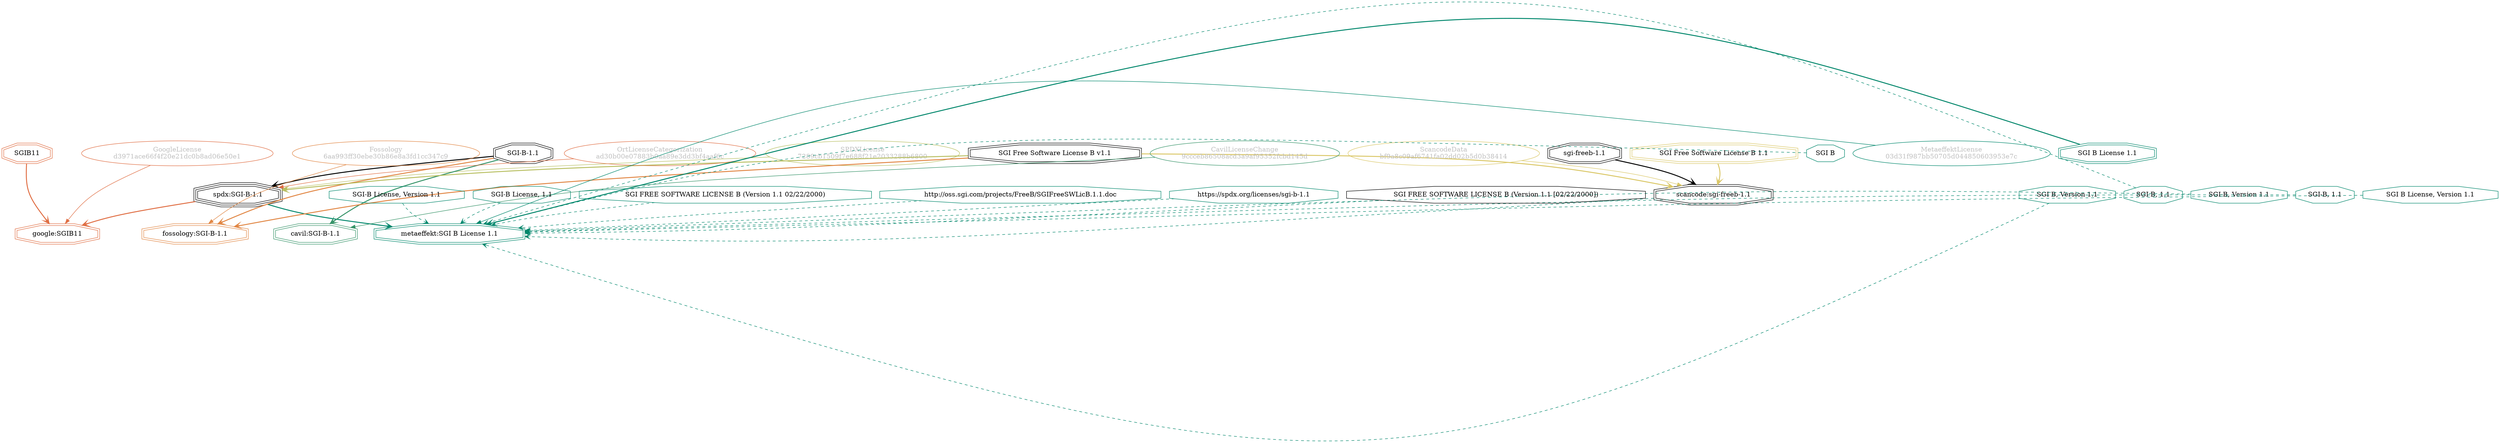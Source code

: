 strict digraph {
    node [shape=box];
    graph [splines=curved];
    3817 [label="SPDXLicense\n7289cb1509f7e688f21e2033288b6800"
         ,fontcolor=gray
         ,color="#b8bf62"
         ,fillcolor="beige;1"
         ,shape=ellipse];
    3818 [label="spdx:SGI-B-1.1"
         ,shape=tripleoctagon];
    3819 [label="SGI-B-1.1"
         ,shape=doubleoctagon];
    3820 [label="SGI Free Software License B v1.1"
         ,shape=doubleoctagon];
    5581 [label="GoogleLicense\nd3971ace66f4f20e21dc0b8ad06e50e1"
         ,fontcolor=gray
         ,color="#e06f45"
         ,fillcolor="beige;1"
         ,shape=ellipse];
    5582 [label="google:SGIB11"
         ,color="#e06f45"
         ,shape=doubleoctagon];
    5583 [label=SGIB11
         ,color="#e06f45"
         ,shape=doubleoctagon];
    23344 [label="ScancodeData\nbf9a8c09af6741fa02dd02b5d0b38414"
          ,fontcolor=gray
          ,color="#dac767"
          ,fillcolor="beige;1"
          ,shape=ellipse];
    23345 [label="scancode:sgi-freeb-1.1"
          ,shape=doubleoctagon];
    23346 [label="sgi-freeb-1.1"
          ,shape=doubleoctagon];
    23347 [label="SGI Free Software License B 1.1"
          ,color="#dac767"
          ,shape=doubleoctagon];
    26179 [label="Fossology\n6aa993ff30ebe30b86e8a3fd1cc347c9"
          ,fontcolor=gray
          ,color="#e18745"
          ,fillcolor="beige;1"
          ,shape=ellipse];
    26180 [label="fossology:SGI-B-1.1"
          ,color="#e18745"
          ,shape=doubleoctagon];
    35192 [label="OrtLicenseCategorization\nad30b00e07883b0aa89e3dd3bf4aaf6c"
          ,fontcolor=gray
          ,color="#e06f45"
          ,fillcolor="beige;1"
          ,shape=ellipse];
    37471 [label="CavilLicenseChange\n9ccceb86508acd3a9af95352fcbd145d"
          ,fontcolor=gray
          ,color="#379469"
          ,fillcolor="beige;1"
          ,shape=ellipse];
    37472 [label="cavil:SGI-B-1.1"
          ,color="#379469"
          ,shape=doubleoctagon];
    48551 [label="SGI B"
          ,color="#00876c"
          ,shape=octagon];
    48560 [label="MetaeffektLicense\n03d31f987bb50705d044850603953e7c"
          ,fontcolor=gray
          ,color="#00876c"
          ,fillcolor="beige;1"
          ,shape=ellipse];
    48561 [label="metaeffekt:SGI B License 1.1"
          ,color="#00876c"
          ,shape=doubleoctagon];
    48562 [label="SGI B License 1.1"
          ,color="#00876c"
          ,shape=doubleoctagon];
    48563 [label="SGI B, Version 1.1"
          ,color="#00876c"
          ,shape=octagon];
    48564 [label="SGI B, 1.1"
          ,color="#00876c"
          ,shape=octagon];
    48565 [label="SGI-B, Version 1.1"
          ,color="#00876c"
          ,shape=octagon];
    48566 [label="SGI-B, 1.1"
          ,color="#00876c"
          ,shape=octagon];
    48567 [label="SGI B License, Version 1.1"
          ,color="#00876c"
          ,shape=octagon];
    48568 [label="SGI-B License, Version 1.1"
          ,color="#00876c"
          ,shape=octagon];
    48569 [label="SGI-B License, 1.1"
          ,color="#00876c"
          ,shape=octagon];
    48570 [label="SGI FREE SOFTWARE LICENSE B (Version 1.1 02/22/2000)"
          ,color="#00876c"
          ,shape=octagon];
    48571 [label="http://oss.sgi.com/projects/FreeB/SGIFreeSWLicB.1.1.doc"
          ,color="#00876c"
          ,shape=octagon];
    48573 [label="https://spdx.org/licenses/sgi-b-1.1"
          ,color="#00876c"
          ,shape=octagon];
    48575 [label="SGI FREE SOFTWARE LICENSE B (Version 1.1 [02/22/2000])"
          ,shape=octagon];
    3817 -> 3818 [weight=0.5
                 ,color="#b8bf62"];
    3818 -> 5582 [style=bold
                 ,arrowhead=vee
                 ,weight=0.7
                 ,color="#e06f45"];
    3818 -> 48561 [style=bold
                  ,arrowhead=vee
                  ,weight=0.7
                  ,color="#00876c"];
    3819 -> 3818 [style=bold
                 ,arrowhead=vee
                 ,weight=0.7];
    3819 -> 26180 [style=bold
                  ,arrowhead=vee
                  ,weight=0.7
                  ,color="#e18745"];
    3819 -> 37472 [style=bold
                  ,arrowhead=vee
                  ,weight=0.7
                  ,color="#379469"];
    3819 -> 37472 [style=bold
                  ,arrowhead=vee
                  ,weight=0.7
                  ,color="#379469"];
    3820 -> 3818 [style=bold
                 ,arrowhead=vee
                 ,weight=0.7
                 ,color="#b8bf62"];
    3820 -> 23345 [style=bold
                  ,arrowhead=vee
                  ,weight=0.7
                  ,color="#dac767"];
    3820 -> 26180 [style=bold
                  ,arrowhead=vee
                  ,weight=0.7
                  ,color="#e18745"];
    5581 -> 5582 [weight=0.5
                 ,color="#e06f45"];
    5583 -> 5582 [style=bold
                 ,arrowhead=vee
                 ,weight=0.7
                 ,color="#e06f45"];
    23344 -> 23345 [weight=0.5
                   ,color="#dac767"];
    23345 -> 48561 [style=dashed
                   ,arrowhead=vee
                   ,weight=0.5
                   ,color="#00876c"];
    23346 -> 23345 [style=bold
                   ,arrowhead=vee
                   ,weight=0.7];
    23347 -> 23345 [style=bold
                   ,arrowhead=vee
                   ,weight=0.7
                   ,color="#dac767"];
    26179 -> 26180 [weight=0.5
                   ,color="#e18745"];
    35192 -> 3818 [weight=0.5
                  ,color="#e06f45"];
    37471 -> 37472 [weight=0.5
                   ,color="#379469"];
    48551 -> 48561 [style=dashed
                   ,arrowhead=vee
                   ,weight=0.5
                   ,color="#00876c"];
    48560 -> 48561 [weight=0.5
                   ,color="#00876c"];
    48562 -> 48561 [style=bold
                   ,arrowhead=vee
                   ,weight=0.7
                   ,color="#00876c"];
    48562 -> 48561 [style=bold
                   ,arrowhead=vee
                   ,weight=0.7
                   ,color="#00876c"];
    48563 -> 48561 [style=dashed
                   ,arrowhead=vee
                   ,weight=0.5
                   ,color="#00876c"];
    48564 -> 48561 [style=dashed
                   ,arrowhead=vee
                   ,weight=0.5
                   ,color="#00876c"];
    48565 -> 48561 [style=dashed
                   ,arrowhead=vee
                   ,weight=0.5
                   ,color="#00876c"];
    48566 -> 48561 [style=dashed
                   ,arrowhead=vee
                   ,weight=0.5
                   ,color="#00876c"];
    48567 -> 48561 [style=dashed
                   ,arrowhead=vee
                   ,weight=0.5
                   ,color="#00876c"];
    48568 -> 48561 [style=dashed
                   ,arrowhead=vee
                   ,weight=0.5
                   ,color="#00876c"];
    48569 -> 48561 [style=dashed
                   ,arrowhead=vee
                   ,weight=0.5
                   ,color="#00876c"];
    48570 -> 48561 [style=dashed
                   ,arrowhead=vee
                   ,weight=0.5
                   ,color="#00876c"];
    48571 -> 48561 [style=dashed
                   ,arrowhead=vee
                   ,weight=0.5
                   ,color="#00876c"];
    48573 -> 48561 [style=dashed
                   ,arrowhead=vee
                   ,weight=0.5
                   ,color="#00876c"];
    48575 -> 48561 [style=dashed
                   ,arrowhead=vee
                   ,weight=0.5
                   ,color="#00876c"];
}
